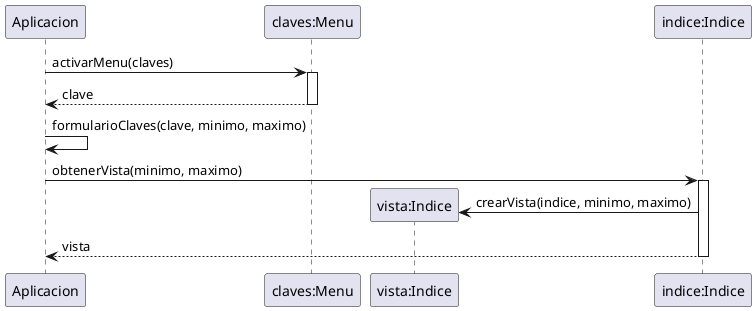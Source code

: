 @startuml

participant Aplicacion
participant "claves:Menu" as Menu
participant "vista:Indice" as Vista
participant "indice:Indice" as Indice

Aplicacion -> Menu: activarMenu(claves)
activate Menu
return clave
Aplicacion -> Aplicacion: formularioClaves(clave, minimo, maximo)
Aplicacion -> Indice: obtenerVista(minimo, maximo)
activate Indice
create Vista
Indice -> Vista: crearVista(indice, minimo, maximo)
return vista

@enduml
